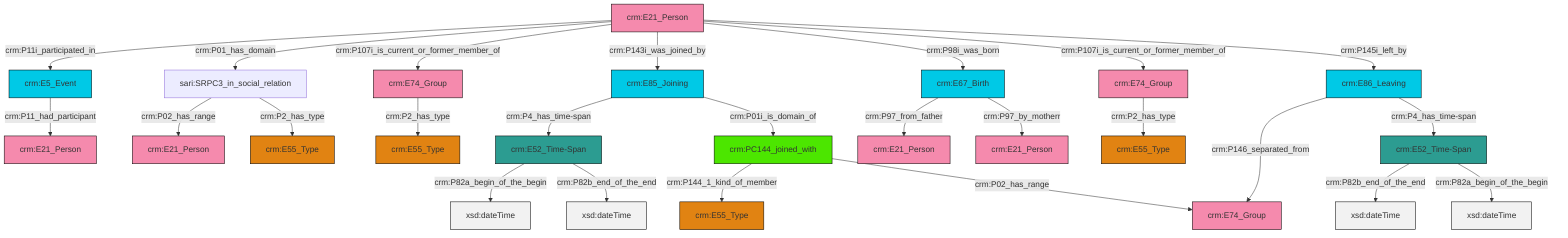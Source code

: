graph TD
classDef Literal fill:#f2f2f2,stroke:#000000;
classDef CRM_Entity fill:#FFFFFF,stroke:#000000;
classDef Temporal_Entity fill:#00C9E6, stroke:#000000;
classDef Type fill:#E18312, stroke:#000000;
classDef Time-Span fill:#2C9C91, stroke:#000000;
classDef Appellation fill:#FFEB7F, stroke:#000000;
classDef Place fill:#008836, stroke:#000000;
classDef Persistent_Item fill:#B266B2, stroke:#000000;
classDef Conceptual_Object fill:#FFD700, stroke:#000000;
classDef Physical_Thing fill:#D2B48C, stroke:#000000;
classDef Actor fill:#f58aad, stroke:#000000;
classDef PC_Classes fill:#4ce600, stroke:#000000;
classDef Multi fill:#cccccc,stroke:#000000;

6["crm:E86_Leaving"]:::Temporal_Entity -->|crm:P146_separated_from| 7["crm:E74_Group"]:::Actor
8["crm:E85_Joining"]:::Temporal_Entity -->|crm:P4_has_time-span| 9["crm:E52_Time-Span"]:::Time-Span
12["crm:E52_Time-Span"]:::Time-Span -->|crm:P82b_end_of_the_end| 13[xsd:dateTime]:::Literal
8["crm:E85_Joining"]:::Temporal_Entity -->|crm:P01i_is_domain_of| 14["crm:PC144_joined_with"]:::PC_Classes
14["crm:PC144_joined_with"]:::PC_Classes -->|crm:P144_1_kind_of_member| 10["crm:E55_Type"]:::Type
9["crm:E52_Time-Span"]:::Time-Span -->|crm:P82a_begin_of_the_begin| 22[xsd:dateTime]:::Literal
4["crm:E74_Group"]:::Actor -->|crm:P2_has_type| 0["crm:E55_Type"]:::Type
25["crm:E21_Person"]:::Actor -->|crm:P11i_participated_in| 26["crm:E5_Event"]:::Temporal_Entity
25["crm:E21_Person"]:::Actor -->|crm:P01_has_domain| 17["sari:SRPC3_in_social_relation"]:::Default
25["crm:E21_Person"]:::Actor -->|crm:P107i_is_current_or_former_member_of| 2["crm:E74_Group"]:::Actor
30["crm:E67_Birth"]:::Temporal_Entity -->|crm:P97_from_father| 31["crm:E21_Person"]:::Actor
9["crm:E52_Time-Span"]:::Time-Span -->|crm:P82b_end_of_the_end| 32[xsd:dateTime]:::Literal
6["crm:E86_Leaving"]:::Temporal_Entity -->|crm:P4_has_time-span| 12["crm:E52_Time-Span"]:::Time-Span
2["crm:E74_Group"]:::Actor -->|crm:P2_has_type| 37["crm:E55_Type"]:::Type
17["sari:SRPC3_in_social_relation"]:::Default -->|crm:P02_has_range| 20["crm:E21_Person"]:::Actor
25["crm:E21_Person"]:::Actor -->|crm:P143i_was_joined_by| 8["crm:E85_Joining"]:::Temporal_Entity
25["crm:E21_Person"]:::Actor -->|crm:P98i_was_born| 30["crm:E67_Birth"]:::Temporal_Entity
30["crm:E67_Birth"]:::Temporal_Entity -->|crm:P97_by_motherr| 27["crm:E21_Person"]:::Actor
26["crm:E5_Event"]:::Temporal_Entity -->|crm:P11_had_participant| 15["crm:E21_Person"]:::Actor
14["crm:PC144_joined_with"]:::PC_Classes -->|crm:P02_has_range| 7["crm:E74_Group"]:::Actor
25["crm:E21_Person"]:::Actor -->|crm:P107i_is_current_or_former_member_of| 4["crm:E74_Group"]:::Actor
12["crm:E52_Time-Span"]:::Time-Span -->|crm:P82a_begin_of_the_begin| 46[xsd:dateTime]:::Literal
25["crm:E21_Person"]:::Actor -->|crm:P145i_left_by| 6["crm:E86_Leaving"]:::Temporal_Entity
17["sari:SRPC3_in_social_relation"]:::Default -->|crm:P2_has_type| 23["crm:E55_Type"]:::Type